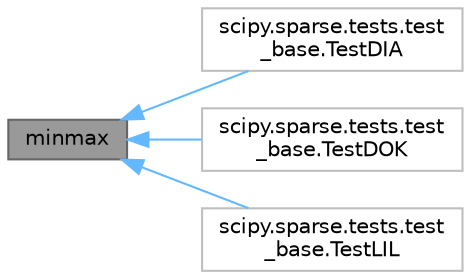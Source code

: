 digraph "minmax"
{
 // LATEX_PDF_SIZE
  bgcolor="transparent";
  edge [fontname=Helvetica,fontsize=10,labelfontname=Helvetica,labelfontsize=10];
  node [fontname=Helvetica,fontsize=10,shape=box,height=0.2,width=0.4];
  rankdir="LR";
  Node1 [id="Node000001",label="minmax",height=0.2,width=0.4,color="gray40", fillcolor="grey60", style="filled", fontcolor="black",tooltip=" "];
  Node1 -> Node2 [id="edge1_Node000001_Node000002",dir="back",color="steelblue1",style="solid",tooltip=" "];
  Node2 [id="Node000002",label="scipy.sparse.tests.test\l_base.TestDIA",height=0.2,width=0.4,color="grey75", fillcolor="white", style="filled",URL="$d7/d73/classscipy_1_1sparse_1_1tests_1_1test__base_1_1TestDIA.html",tooltip=" "];
  Node1 -> Node3 [id="edge2_Node000001_Node000003",dir="back",color="steelblue1",style="solid",tooltip=" "];
  Node3 [id="Node000003",label="scipy.sparse.tests.test\l_base.TestDOK",height=0.2,width=0.4,color="grey75", fillcolor="white", style="filled",URL="$d8/d98/classscipy_1_1sparse_1_1tests_1_1test__base_1_1TestDOK.html",tooltip=" "];
  Node1 -> Node4 [id="edge3_Node000001_Node000004",dir="back",color="steelblue1",style="solid",tooltip=" "];
  Node4 [id="Node000004",label="scipy.sparse.tests.test\l_base.TestLIL",height=0.2,width=0.4,color="grey75", fillcolor="white", style="filled",URL="$d1/d1a/classscipy_1_1sparse_1_1tests_1_1test__base_1_1TestLIL.html",tooltip=" "];
}
